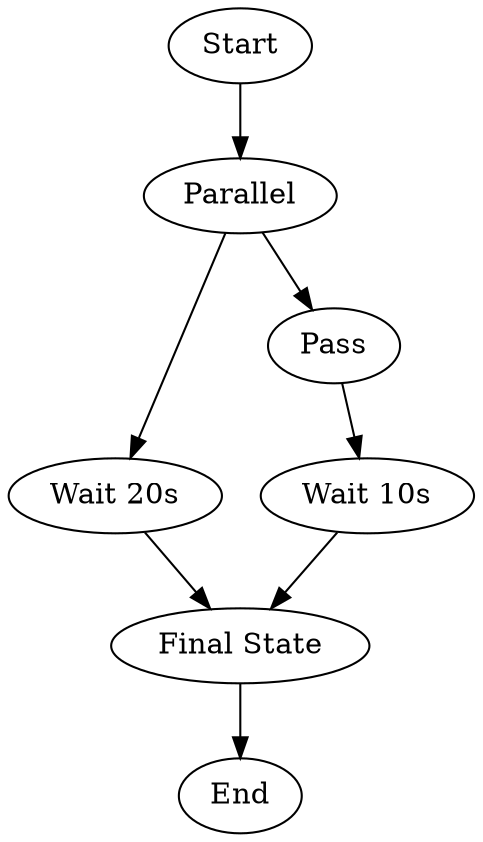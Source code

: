 digraph graph_name {
     "Start" -> "Parallel" ;
     "Parallel" -> "Wait 20s" ;
     "Wait 20s" -> "Final State" ;
     "Parallel" -> "Pass" ;
     "Pass" -> "Wait 10s" ;
     "Wait 10s" -> "Final State" ;
     "Final State" -> "End" ;
}
